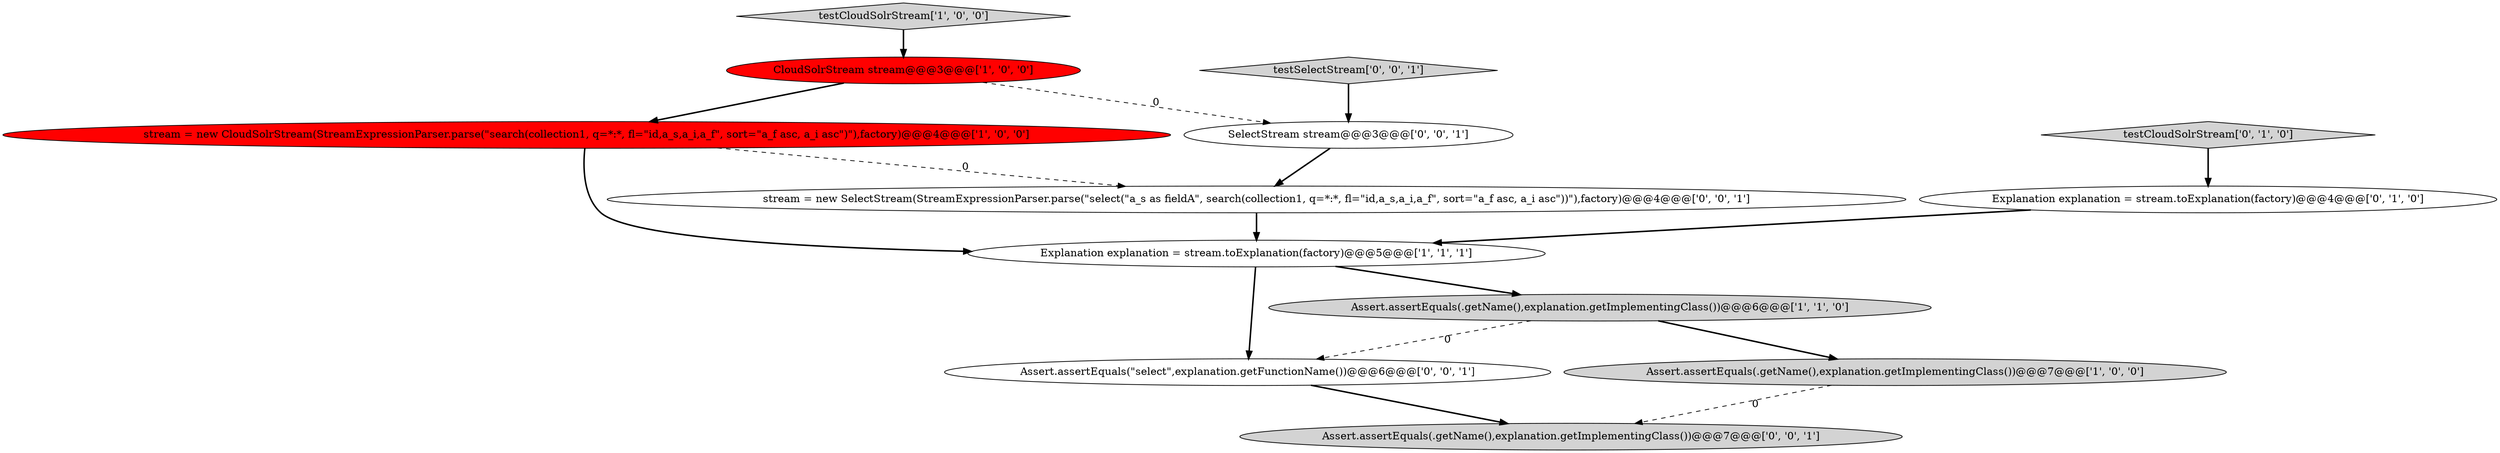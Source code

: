 digraph {
2 [style = filled, label = "testCloudSolrStream['1', '0', '0']", fillcolor = lightgray, shape = diamond image = "AAA0AAABBB1BBB"];
10 [style = filled, label = "stream = new SelectStream(StreamExpressionParser.parse(\"select(\"a_s as fieldA\", search(collection1, q=*:*, fl=\"id,a_s,a_i,a_f\", sort=\"a_f asc, a_i asc\"))\"),factory)@@@4@@@['0', '0', '1']", fillcolor = white, shape = ellipse image = "AAA0AAABBB3BBB"];
12 [style = filled, label = "Assert.assertEquals(\"select\",explanation.getFunctionName())@@@6@@@['0', '0', '1']", fillcolor = white, shape = ellipse image = "AAA0AAABBB3BBB"];
7 [style = filled, label = "testCloudSolrStream['0', '1', '0']", fillcolor = lightgray, shape = diamond image = "AAA0AAABBB2BBB"];
5 [style = filled, label = "Assert.assertEquals(.getName(),explanation.getImplementingClass())@@@6@@@['1', '1', '0']", fillcolor = lightgray, shape = ellipse image = "AAA0AAABBB1BBB"];
4 [style = filled, label = "Assert.assertEquals(.getName(),explanation.getImplementingClass())@@@7@@@['1', '0', '0']", fillcolor = lightgray, shape = ellipse image = "AAA0AAABBB1BBB"];
1 [style = filled, label = "CloudSolrStream stream@@@3@@@['1', '0', '0']", fillcolor = red, shape = ellipse image = "AAA1AAABBB1BBB"];
8 [style = filled, label = "SelectStream stream@@@3@@@['0', '0', '1']", fillcolor = white, shape = ellipse image = "AAA0AAABBB3BBB"];
11 [style = filled, label = "Assert.assertEquals(.getName(),explanation.getImplementingClass())@@@7@@@['0', '0', '1']", fillcolor = lightgray, shape = ellipse image = "AAA0AAABBB3BBB"];
0 [style = filled, label = "stream = new CloudSolrStream(StreamExpressionParser.parse(\"search(collection1, q=*:*, fl=\"id,a_s,a_i,a_f\", sort=\"a_f asc, a_i asc\")\"),factory)@@@4@@@['1', '0', '0']", fillcolor = red, shape = ellipse image = "AAA1AAABBB1BBB"];
9 [style = filled, label = "testSelectStream['0', '0', '1']", fillcolor = lightgray, shape = diamond image = "AAA0AAABBB3BBB"];
3 [style = filled, label = "Explanation explanation = stream.toExplanation(factory)@@@5@@@['1', '1', '1']", fillcolor = white, shape = ellipse image = "AAA0AAABBB1BBB"];
6 [style = filled, label = "Explanation explanation = stream.toExplanation(factory)@@@4@@@['0', '1', '0']", fillcolor = white, shape = ellipse image = "AAA0AAABBB2BBB"];
0->3 [style = bold, label=""];
6->3 [style = bold, label=""];
8->10 [style = bold, label=""];
10->3 [style = bold, label=""];
1->8 [style = dashed, label="0"];
3->5 [style = bold, label=""];
5->12 [style = dashed, label="0"];
1->0 [style = bold, label=""];
4->11 [style = dashed, label="0"];
3->12 [style = bold, label=""];
9->8 [style = bold, label=""];
2->1 [style = bold, label=""];
0->10 [style = dashed, label="0"];
5->4 [style = bold, label=""];
7->6 [style = bold, label=""];
12->11 [style = bold, label=""];
}
